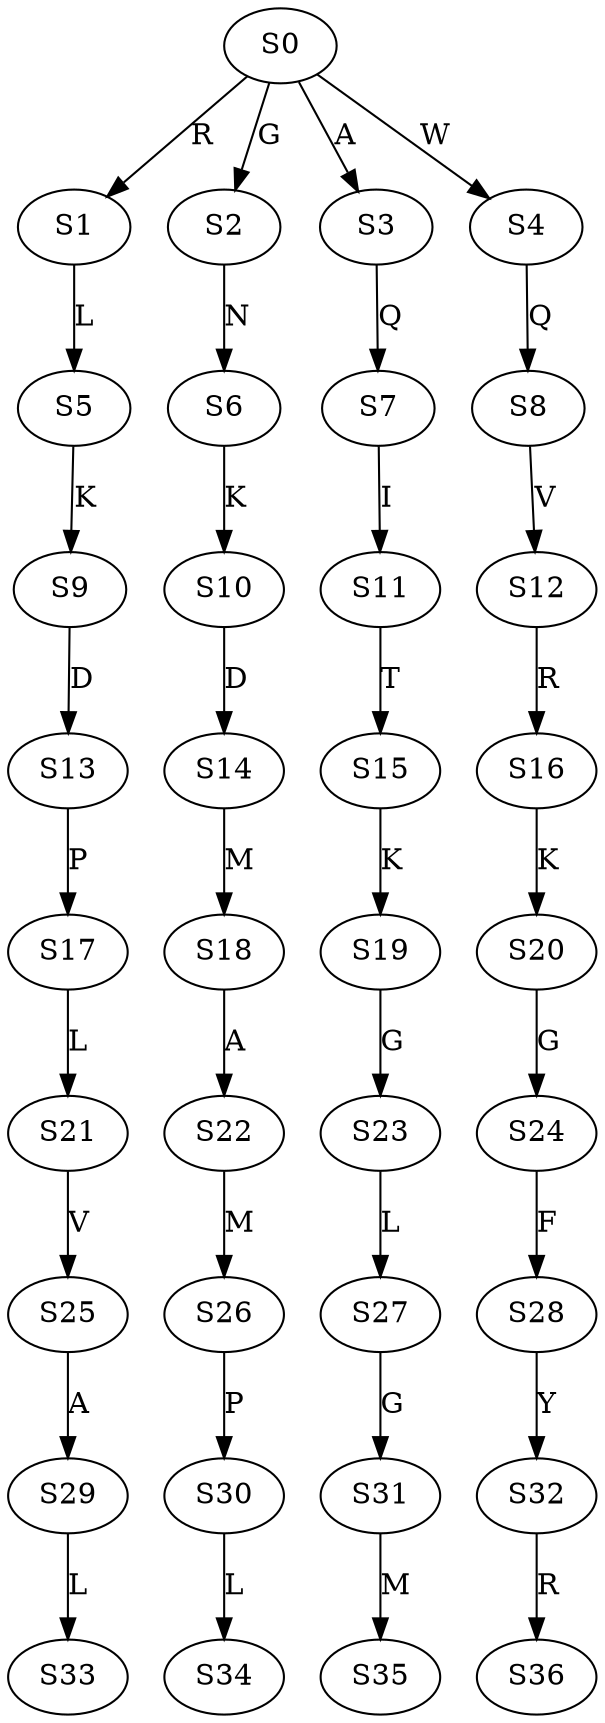 strict digraph  {
	S0 -> S1 [ label = R ];
	S0 -> S2 [ label = G ];
	S0 -> S3 [ label = A ];
	S0 -> S4 [ label = W ];
	S1 -> S5 [ label = L ];
	S2 -> S6 [ label = N ];
	S3 -> S7 [ label = Q ];
	S4 -> S8 [ label = Q ];
	S5 -> S9 [ label = K ];
	S6 -> S10 [ label = K ];
	S7 -> S11 [ label = I ];
	S8 -> S12 [ label = V ];
	S9 -> S13 [ label = D ];
	S10 -> S14 [ label = D ];
	S11 -> S15 [ label = T ];
	S12 -> S16 [ label = R ];
	S13 -> S17 [ label = P ];
	S14 -> S18 [ label = M ];
	S15 -> S19 [ label = K ];
	S16 -> S20 [ label = K ];
	S17 -> S21 [ label = L ];
	S18 -> S22 [ label = A ];
	S19 -> S23 [ label = G ];
	S20 -> S24 [ label = G ];
	S21 -> S25 [ label = V ];
	S22 -> S26 [ label = M ];
	S23 -> S27 [ label = L ];
	S24 -> S28 [ label = F ];
	S25 -> S29 [ label = A ];
	S26 -> S30 [ label = P ];
	S27 -> S31 [ label = G ];
	S28 -> S32 [ label = Y ];
	S29 -> S33 [ label = L ];
	S30 -> S34 [ label = L ];
	S31 -> S35 [ label = M ];
	S32 -> S36 [ label = R ];
}
